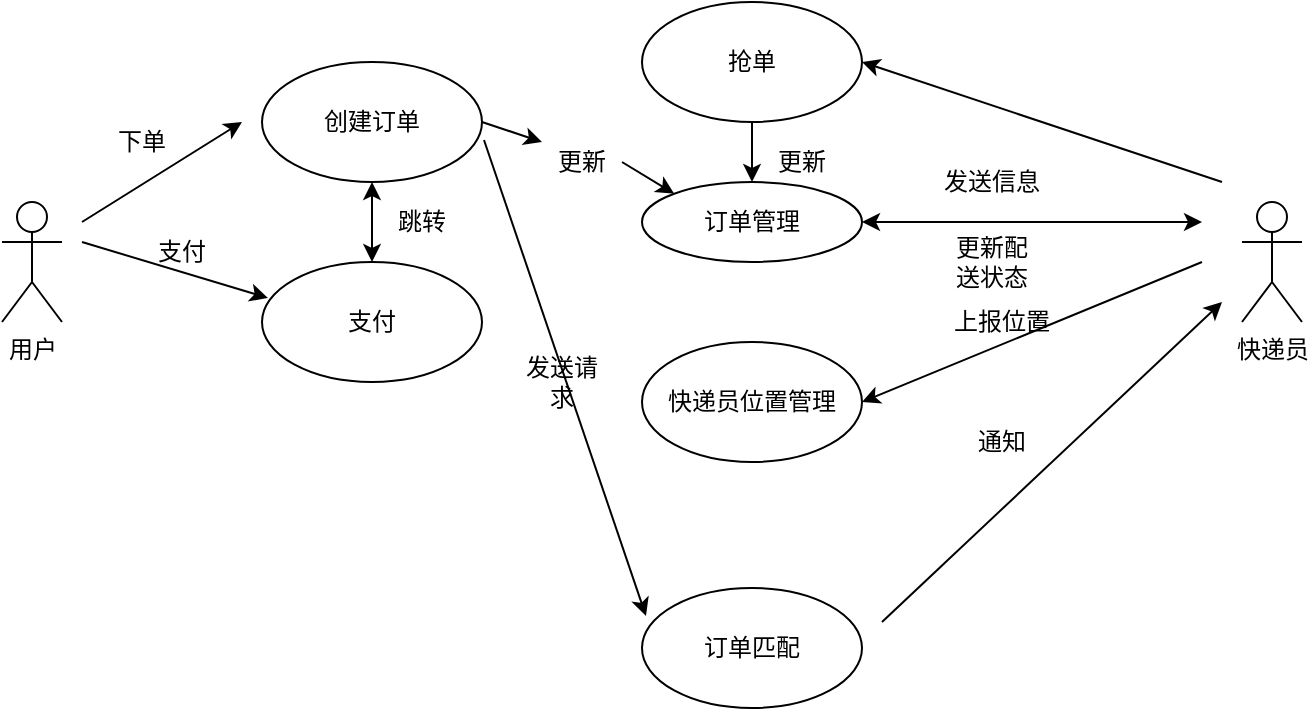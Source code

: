 <mxfile version="14.2.9" type="device"><diagram name="Page-1" id="e7e014a7-5840-1c2e-5031-d8a46d1fe8dd"><mxGraphModel dx="831" dy="543" grid="1" gridSize="10" guides="1" tooltips="1" connect="1" arrows="1" fold="1" page="1" pageScale="1" pageWidth="1169" pageHeight="826" background="#ffffff" math="0" shadow="0"><root><mxCell id="0"/><mxCell id="1" parent="0"/><mxCell id="r9wE07WKLQKQ0yN3c-AT-41" value="用户" style="shape=umlActor;verticalLabelPosition=bottom;verticalAlign=top;html=1;outlineConnect=0;" vertex="1" parent="1"><mxGeometry x="200" y="160" width="30" height="60" as="geometry"/></mxCell><mxCell id="r9wE07WKLQKQ0yN3c-AT-42" value="快递员" style="shape=umlActor;verticalLabelPosition=bottom;verticalAlign=top;html=1;outlineConnect=0;" vertex="1" parent="1"><mxGeometry x="820" y="160" width="30" height="60" as="geometry"/></mxCell><mxCell id="r9wE07WKLQKQ0yN3c-AT-50" value="创建订单" style="ellipse;whiteSpace=wrap;html=1;" vertex="1" parent="1"><mxGeometry x="330" y="90" width="110" height="60" as="geometry"/></mxCell><mxCell id="r9wE07WKLQKQ0yN3c-AT-51" value="支付" style="ellipse;whiteSpace=wrap;html=1;" vertex="1" parent="1"><mxGeometry x="330" y="190" width="110" height="60" as="geometry"/></mxCell><mxCell id="r9wE07WKLQKQ0yN3c-AT-52" value="抢单" style="ellipse;whiteSpace=wrap;html=1;" vertex="1" parent="1"><mxGeometry x="520" y="60" width="110" height="60" as="geometry"/></mxCell><mxCell id="r9wE07WKLQKQ0yN3c-AT-53" value="快递员位置管理" style="ellipse;whiteSpace=wrap;html=1;" vertex="1" parent="1"><mxGeometry x="520" y="230" width="110" height="60" as="geometry"/></mxCell><mxCell id="r9wE07WKLQKQ0yN3c-AT-54" value="订单管理" style="ellipse;whiteSpace=wrap;html=1;" vertex="1" parent="1"><mxGeometry x="520" y="150" width="110" height="40" as="geometry"/></mxCell><mxCell id="r9wE07WKLQKQ0yN3c-AT-55" value="订单匹配" style="ellipse;whiteSpace=wrap;html=1;" vertex="1" parent="1"><mxGeometry x="520" y="353" width="110" height="60" as="geometry"/></mxCell><mxCell id="r9wE07WKLQKQ0yN3c-AT-56" value="" style="endArrow=classic;html=1;" edge="1" parent="1"><mxGeometry width="50" height="50" relative="1" as="geometry"><mxPoint x="240" y="170" as="sourcePoint"/><mxPoint x="320" y="120" as="targetPoint"/></mxGeometry></mxCell><mxCell id="r9wE07WKLQKQ0yN3c-AT-57" value="下单" style="text;html=1;strokeColor=none;fillColor=none;align=center;verticalAlign=middle;whiteSpace=wrap;rounded=0;" vertex="1" parent="1"><mxGeometry x="250" y="120" width="40" height="20" as="geometry"/></mxCell><mxCell id="r9wE07WKLQKQ0yN3c-AT-59" value="" style="endArrow=classic;html=1;entryX=0.027;entryY=0.3;entryDx=0;entryDy=0;entryPerimeter=0;" edge="1" parent="1" target="r9wE07WKLQKQ0yN3c-AT-51"><mxGeometry width="50" height="50" relative="1" as="geometry"><mxPoint x="240" y="180" as="sourcePoint"/><mxPoint x="320" y="204" as="targetPoint"/></mxGeometry></mxCell><mxCell id="r9wE07WKLQKQ0yN3c-AT-61" value="支付" style="text;html=1;strokeColor=none;fillColor=none;align=center;verticalAlign=middle;whiteSpace=wrap;rounded=0;" vertex="1" parent="1"><mxGeometry x="270" y="180" width="40" height="10" as="geometry"/></mxCell><mxCell id="r9wE07WKLQKQ0yN3c-AT-63" value="" style="endArrow=classic;html=1;entryX=1;entryY=0.5;entryDx=0;entryDy=0;" edge="1" parent="1" target="r9wE07WKLQKQ0yN3c-AT-53"><mxGeometry width="50" height="50" relative="1" as="geometry"><mxPoint x="800" y="190" as="sourcePoint"/><mxPoint x="470" y="320" as="targetPoint"/></mxGeometry></mxCell><mxCell id="r9wE07WKLQKQ0yN3c-AT-64" value="上报位置" style="text;html=1;strokeColor=none;fillColor=none;align=center;verticalAlign=middle;whiteSpace=wrap;rounded=0;" vertex="1" parent="1"><mxGeometry x="670" y="210" width="60" height="20" as="geometry"/></mxCell><mxCell id="r9wE07WKLQKQ0yN3c-AT-65" value="" style="endArrow=classic;html=1;entryX=0.018;entryY=0.233;entryDx=0;entryDy=0;entryPerimeter=0;exitX=1.009;exitY=0.65;exitDx=0;exitDy=0;exitPerimeter=0;" edge="1" parent="1" source="r9wE07WKLQKQ0yN3c-AT-50" target="r9wE07WKLQKQ0yN3c-AT-55"><mxGeometry width="50" height="50" relative="1" as="geometry"><mxPoint x="430" y="310" as="sourcePoint"/><mxPoint x="480" y="260" as="targetPoint"/></mxGeometry></mxCell><mxCell id="r9wE07WKLQKQ0yN3c-AT-66" value="" style="endArrow=classic;html=1;" edge="1" parent="1"><mxGeometry width="50" height="50" relative="1" as="geometry"><mxPoint x="640" y="370" as="sourcePoint"/><mxPoint x="810" y="210" as="targetPoint"/></mxGeometry></mxCell><mxCell id="r9wE07WKLQKQ0yN3c-AT-68" value="通知" style="text;html=1;strokeColor=none;fillColor=none;align=center;verticalAlign=middle;whiteSpace=wrap;rounded=0;" vertex="1" parent="1"><mxGeometry x="680" y="270" width="40" height="20" as="geometry"/></mxCell><mxCell id="r9wE07WKLQKQ0yN3c-AT-69" value="发送请求" style="text;html=1;strokeColor=none;fillColor=none;align=center;verticalAlign=middle;whiteSpace=wrap;rounded=0;" vertex="1" parent="1"><mxGeometry x="460" y="240" width="40" height="20" as="geometry"/></mxCell><mxCell id="r9wE07WKLQKQ0yN3c-AT-74" value="" style="endArrow=classic;html=1;entryX=0;entryY=0;entryDx=0;entryDy=0;exitX=1;exitY=0.5;exitDx=0;exitDy=0;" edge="1" parent="1" source="r9wE07WKLQKQ0yN3c-AT-75" target="r9wE07WKLQKQ0yN3c-AT-54"><mxGeometry width="50" height="50" relative="1" as="geometry"><mxPoint x="430" y="300" as="sourcePoint"/><mxPoint x="480" y="250" as="targetPoint"/></mxGeometry></mxCell><mxCell id="r9wE07WKLQKQ0yN3c-AT-76" value="" style="endArrow=classic;startArrow=classic;html=1;entryX=0.5;entryY=1;entryDx=0;entryDy=0;" edge="1" parent="1" source="r9wE07WKLQKQ0yN3c-AT-51" target="r9wE07WKLQKQ0yN3c-AT-50"><mxGeometry width="50" height="50" relative="1" as="geometry"><mxPoint x="430" y="300" as="sourcePoint"/><mxPoint x="480" y="250" as="targetPoint"/></mxGeometry></mxCell><mxCell id="r9wE07WKLQKQ0yN3c-AT-77" value="跳转" style="text;html=1;strokeColor=none;fillColor=none;align=center;verticalAlign=middle;whiteSpace=wrap;rounded=0;" vertex="1" parent="1"><mxGeometry x="390" y="160" width="40" height="20" as="geometry"/></mxCell><mxCell id="r9wE07WKLQKQ0yN3c-AT-79" value="" style="endArrow=classic;html=1;entryX=1;entryY=0.5;entryDx=0;entryDy=0;" edge="1" parent="1" target="r9wE07WKLQKQ0yN3c-AT-52"><mxGeometry width="50" height="50" relative="1" as="geometry"><mxPoint x="810" y="150" as="sourcePoint"/><mxPoint x="480" y="250" as="targetPoint"/></mxGeometry></mxCell><mxCell id="r9wE07WKLQKQ0yN3c-AT-80" value="" style="endArrow=classic;html=1;entryX=0.5;entryY=0;entryDx=0;entryDy=0;exitX=0.5;exitY=1;exitDx=0;exitDy=0;" edge="1" parent="1" source="r9wE07WKLQKQ0yN3c-AT-52" target="r9wE07WKLQKQ0yN3c-AT-54"><mxGeometry width="50" height="50" relative="1" as="geometry"><mxPoint x="430" y="300" as="sourcePoint"/><mxPoint x="480" y="250" as="targetPoint"/></mxGeometry></mxCell><mxCell id="r9wE07WKLQKQ0yN3c-AT-81" value="更新" style="text;html=1;strokeColor=none;fillColor=none;align=center;verticalAlign=middle;whiteSpace=wrap;rounded=0;" vertex="1" parent="1"><mxGeometry x="580" y="130" width="40" height="20" as="geometry"/></mxCell><mxCell id="r9wE07WKLQKQ0yN3c-AT-84" value="" style="endArrow=classic;startArrow=classic;html=1;exitX=1;exitY=0.5;exitDx=0;exitDy=0;" edge="1" parent="1" source="r9wE07WKLQKQ0yN3c-AT-54"><mxGeometry width="50" height="50" relative="1" as="geometry"><mxPoint x="430" y="320" as="sourcePoint"/><mxPoint x="800" y="170" as="targetPoint"/></mxGeometry></mxCell><mxCell id="r9wE07WKLQKQ0yN3c-AT-75" value="更新" style="text;html=1;strokeColor=none;fillColor=none;align=center;verticalAlign=middle;whiteSpace=wrap;rounded=0;" vertex="1" parent="1"><mxGeometry x="470" y="130" width="40" height="20" as="geometry"/></mxCell><mxCell id="r9wE07WKLQKQ0yN3c-AT-85" value="" style="endArrow=classic;html=1;entryX=0;entryY=0;entryDx=0;entryDy=0;exitX=1;exitY=0.5;exitDx=0;exitDy=0;" edge="1" parent="1" source="r9wE07WKLQKQ0yN3c-AT-50" target="r9wE07WKLQKQ0yN3c-AT-75"><mxGeometry width="50" height="50" relative="1" as="geometry"><mxPoint x="440" y="120" as="sourcePoint"/><mxPoint x="536.109" y="155.858" as="targetPoint"/></mxGeometry></mxCell><mxCell id="r9wE07WKLQKQ0yN3c-AT-86" value="发送信息" style="text;html=1;strokeColor=none;fillColor=none;align=center;verticalAlign=middle;whiteSpace=wrap;rounded=0;" vertex="1" parent="1"><mxGeometry x="670" y="140" width="50" height="20" as="geometry"/></mxCell><mxCell id="r9wE07WKLQKQ0yN3c-AT-87" value="更新配送状态" style="text;html=1;strokeColor=none;fillColor=none;align=center;verticalAlign=middle;whiteSpace=wrap;rounded=0;" vertex="1" parent="1"><mxGeometry x="675" y="180" width="40" height="20" as="geometry"/></mxCell></root></mxGraphModel></diagram></mxfile>